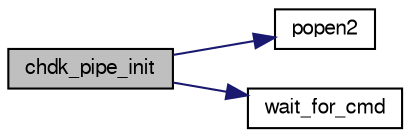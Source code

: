digraph "chdk_pipe_init"
{
  edge [fontname="FreeSans",fontsize="10",labelfontname="FreeSans",labelfontsize="10"];
  node [fontname="FreeSans",fontsize="10",shape=record];
  rankdir="LR";
  Node1 [label="chdk_pipe_init",height=0.2,width=0.4,color="black", fillcolor="grey75", style="filled", fontcolor="black"];
  Node1 -> Node2 [color="midnightblue",fontsize="10",style="solid",fontname="FreeSans"];
  Node2 [label="popen2",height=0.2,width=0.4,color="black", fillcolor="white", style="filled",URL="$chdk__pipe_8c.html#a2e76ced5cf617936f8a4a32377a123ac",tooltip="Open a process with stdin and stdout. "];
  Node1 -> Node3 [color="midnightblue",fontsize="10",style="solid",fontname="FreeSans"];
  Node3 [label="wait_for_cmd",height=0.2,width=0.4,color="black", fillcolor="white", style="filled",URL="$chdk__pipe_8c.html#a2f34a673c57aed8f653b7b2484c5fd82",tooltip="Wait for the commandline to be available TODO: add timeout. "];
}
